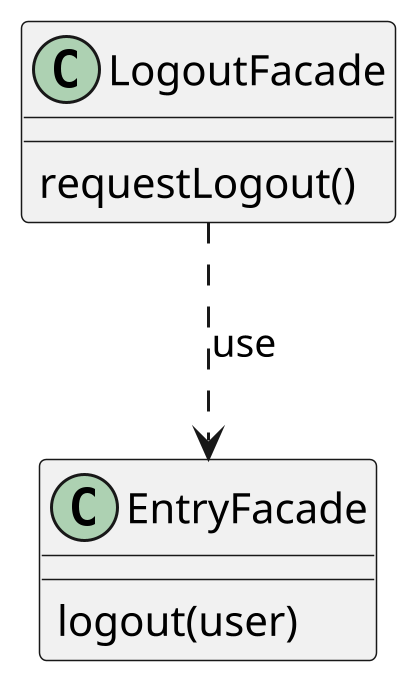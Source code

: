 @startuml logout

scale 3
skinparam DefaultFontName B Nazanin


class LogoutFacade {
    requestLogout()
}

class EntryFacade {
    logout(user)
}

LogoutFacade ..> EntryFacade :use

@enduml
